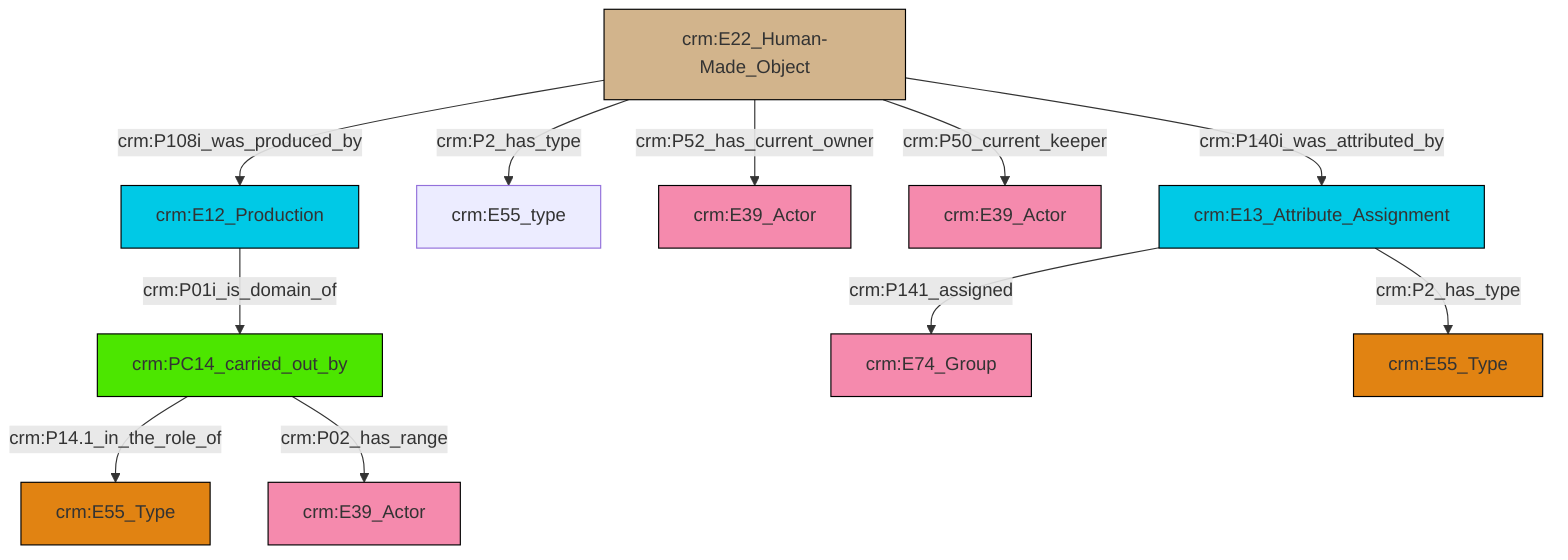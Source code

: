 graph TD
classDef Literal fill:#f2f2f2,stroke:#000000;
classDef CRM_Entity fill:#FFFFFF,stroke:#000000;
classDef Temporal_Entity fill:#00C9E6, stroke:#000000;
classDef Type fill:#E18312, stroke:#000000;
classDef Time-Span fill:#2C9C91, stroke:#000000;
classDef Appellation fill:#FFEB7F, stroke:#000000;
classDef Place fill:#008836, stroke:#000000;
classDef Persistent_Item fill:#B266B2, stroke:#000000;
classDef Conceptual_Object fill:#FFD700, stroke:#000000;
classDef Physical_Thing fill:#D2B48C, stroke:#000000;
classDef Actor fill:#f58aad, stroke:#000000;
classDef PC_Classes fill:#4ce600, stroke:#000000;
classDef Multi fill:#cccccc,stroke:#000000;

4["crm:E22_Human-Made_Object"]:::Physical_Thing -->|crm:P108i_was_produced_by| 0["crm:E12_Production"]:::Temporal_Entity
5["crm:PC14_carried_out_by"]:::PC_Classes -->|crm:P14.1_in_the_role_of| 6["crm:E55_Type"]:::Type
4["crm:E22_Human-Made_Object"]:::Physical_Thing -->|crm:P140i_was_attributed_by| 11["crm:E13_Attribute_Assignment"]:::Temporal_Entity
4["crm:E22_Human-Made_Object"]:::Physical_Thing -->|crm:P50_current_keeper| 9["crm:E39_Actor"]:::Actor
0["crm:E12_Production"]:::Temporal_Entity -->|crm:P01i_is_domain_of| 5["crm:PC14_carried_out_by"]:::PC_Classes
11["crm:E13_Attribute_Assignment"]:::Temporal_Entity -->|crm:P141_assigned| 13["crm:E74_Group"]:::Actor
4["crm:E22_Human-Made_Object"]:::Physical_Thing -->|crm:P52_has_current_owner| 7["crm:E39_Actor"]:::Actor
5["crm:PC14_carried_out_by"]:::PC_Classes -->|crm:P02_has_range| 16["crm:E39_Actor"]:::Actor
4["crm:E22_Human-Made_Object"]:::Physical_Thing -->|crm:P2_has_type| 2["crm:E55_type"]:::Default
11["crm:E13_Attribute_Assignment"]:::Temporal_Entity -->|crm:P2_has_type| 20["crm:E55_Type"]:::Type